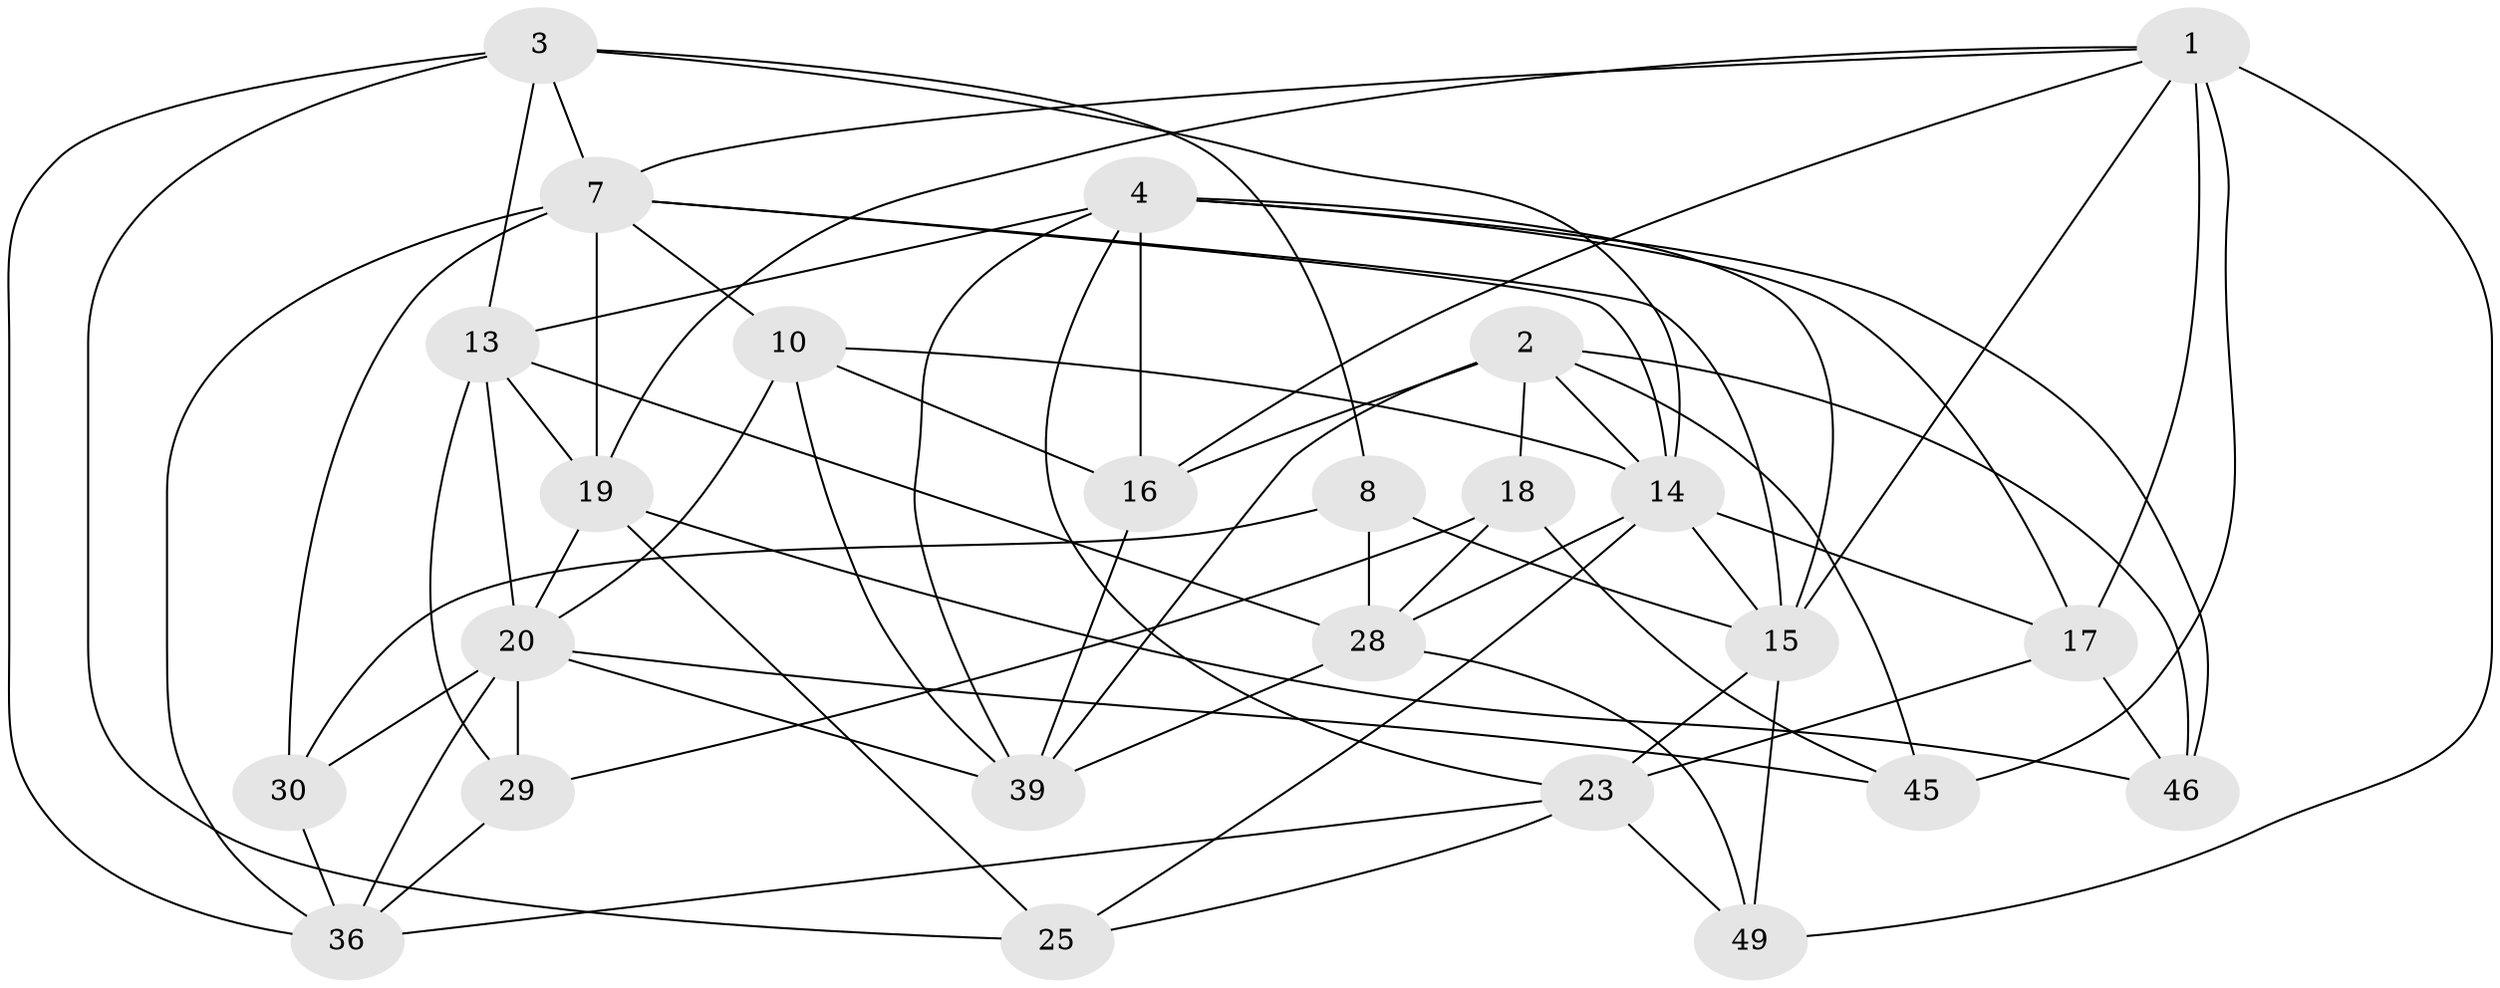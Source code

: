 // original degree distribution, {4: 1.0}
// Generated by graph-tools (version 1.1) at 2025/16/03/09/25 04:16:16]
// undirected, 25 vertices, 70 edges
graph export_dot {
graph [start="1"]
  node [color=gray90,style=filled];
  1 [super="+26+6"];
  2 [super="+9"];
  3 [super="+24"];
  4 [super="+5"];
  7 [super="+21+11"];
  8;
  10 [super="+12"];
  13 [super="+43"];
  14 [super="+31+32"];
  15 [super="+27+22"];
  16 [super="+42"];
  17 [super="+35"];
  18;
  19 [super="+47"];
  20 [super="+48+44"];
  23 [super="+34"];
  25;
  28 [super="+40"];
  29;
  30;
  36 [super="+50"];
  39 [super="+41"];
  45;
  46;
  49;
  1 -- 17 [weight=2];
  1 -- 19;
  1 -- 16;
  1 -- 15;
  1 -- 49;
  1 -- 7;
  1 -- 45;
  2 -- 46;
  2 -- 45;
  2 -- 16;
  2 -- 18;
  2 -- 14;
  2 -- 39;
  3 -- 36;
  3 -- 13;
  3 -- 14;
  3 -- 8;
  3 -- 25;
  3 -- 7;
  4 -- 23;
  4 -- 46;
  4 -- 17;
  4 -- 13;
  4 -- 16 [weight=2];
  4 -- 15;
  4 -- 39;
  7 -- 30;
  7 -- 15 [weight=2];
  7 -- 14;
  7 -- 19;
  7 -- 36;
  7 -- 10 [weight=2];
  8 -- 30;
  8 -- 28;
  8 -- 15;
  10 -- 16;
  10 -- 20;
  10 -- 14;
  10 -- 39;
  13 -- 20;
  13 -- 19;
  13 -- 28;
  13 -- 29;
  14 -- 17;
  14 -- 15;
  14 -- 25;
  14 -- 28;
  15 -- 49;
  15 -- 23;
  16 -- 39;
  17 -- 46;
  17 -- 23;
  18 -- 29;
  18 -- 45;
  18 -- 28;
  19 -- 46;
  19 -- 20;
  19 -- 25;
  20 -- 36;
  20 -- 29;
  20 -- 45;
  20 -- 30;
  20 -- 39;
  23 -- 25;
  23 -- 49;
  23 -- 36;
  28 -- 49;
  28 -- 39;
  29 -- 36;
  30 -- 36;
}
